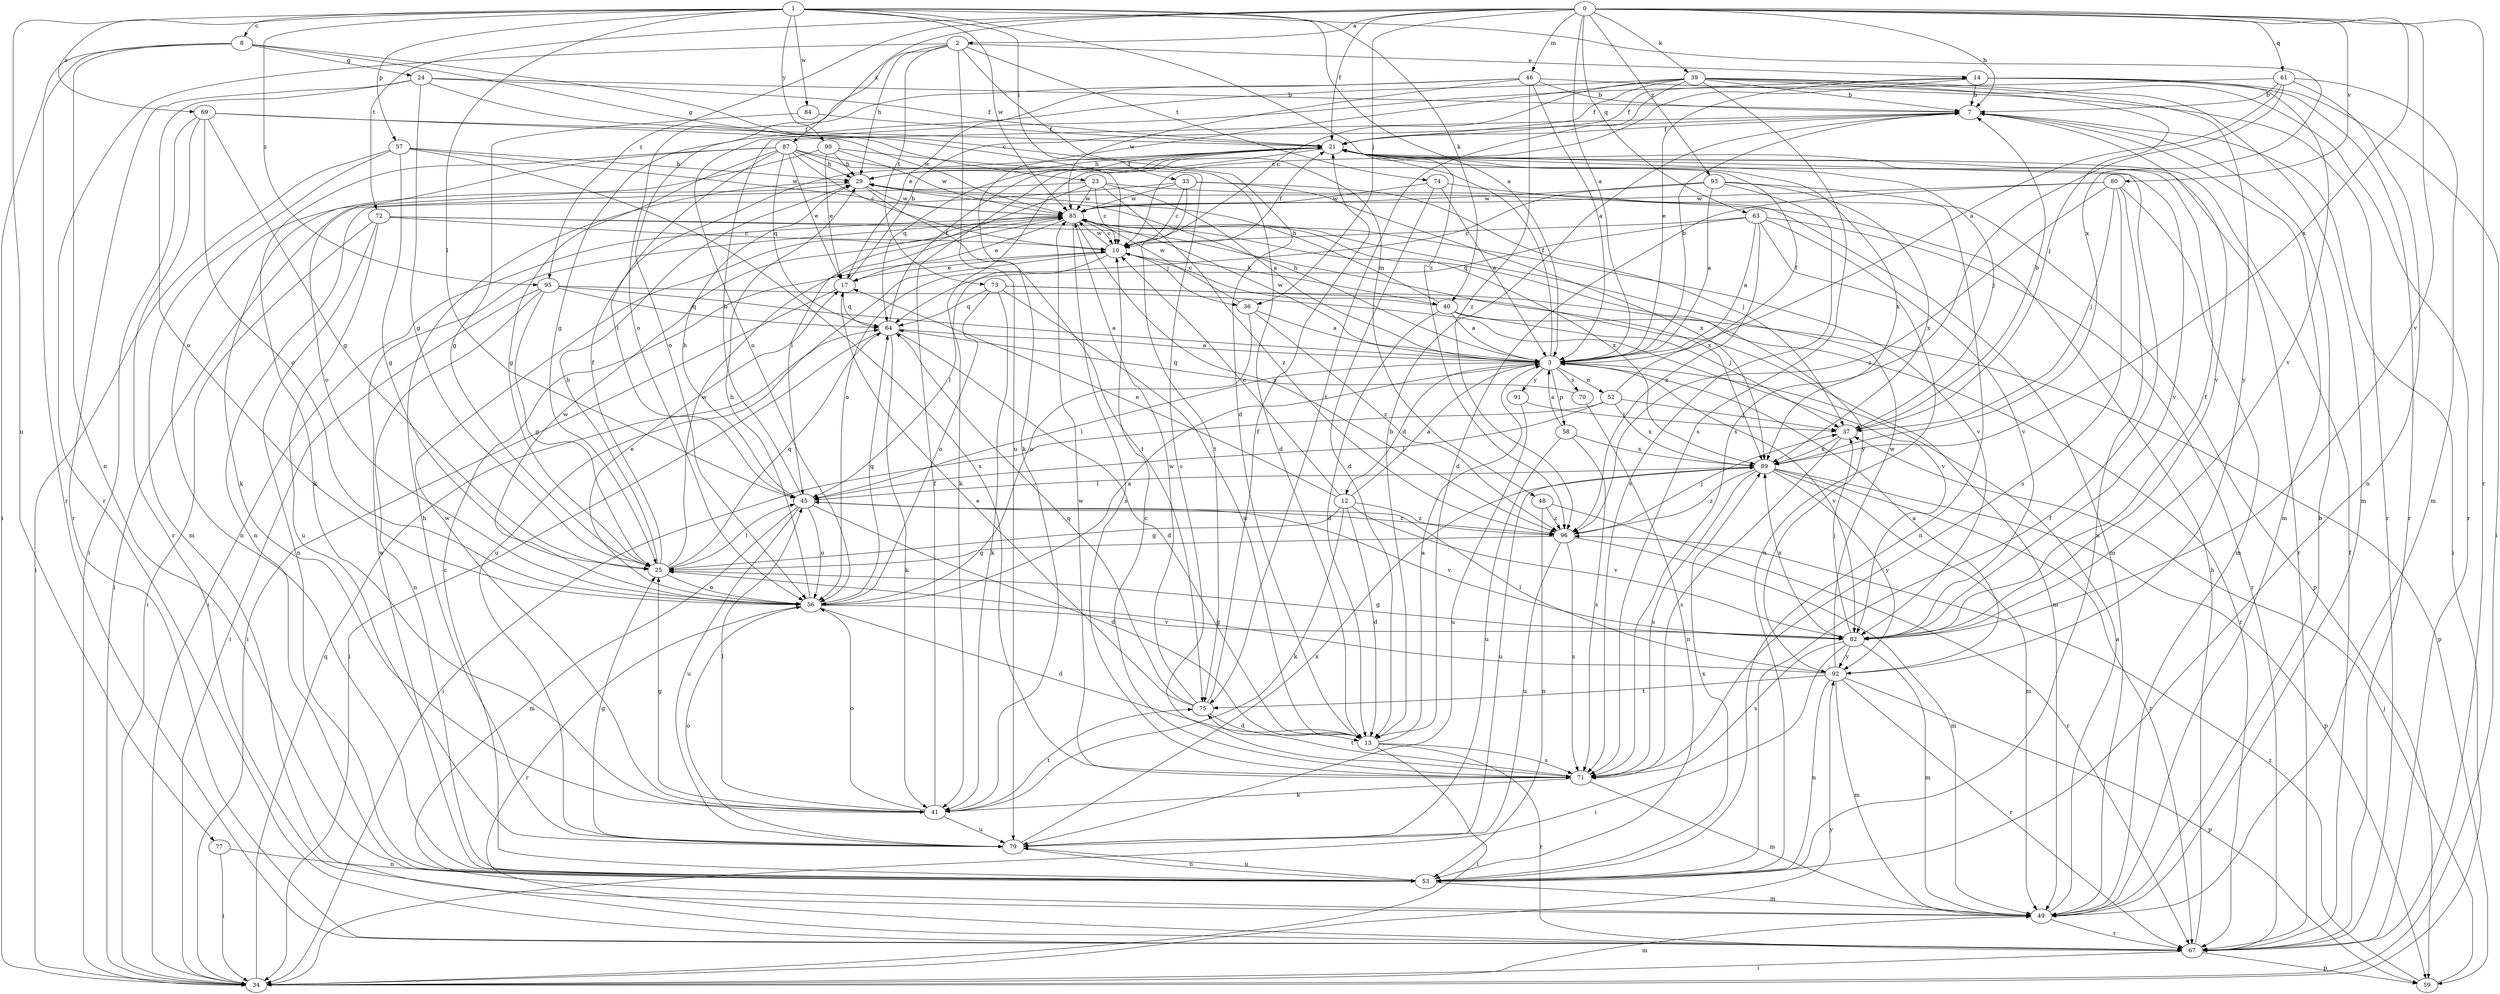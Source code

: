 strict digraph  {
0;
1;
2;
3;
7;
8;
10;
12;
13;
14;
17;
21;
23;
24;
25;
29;
33;
34;
36;
37;
39;
40;
41;
45;
46;
48;
49;
52;
53;
56;
57;
58;
59;
61;
63;
64;
67;
69;
70;
71;
72;
73;
74;
75;
77;
79;
80;
82;
84;
85;
87;
89;
90;
91;
92;
93;
95;
96;
0 -> 2  [label=a];
0 -> 3  [label=a];
0 -> 7  [label=b];
0 -> 21  [label=f];
0 -> 36  [label=j];
0 -> 39  [label=k];
0 -> 46  [label=m];
0 -> 61  [label=q];
0 -> 63  [label=q];
0 -> 67  [label=r];
0 -> 72  [label=t];
0 -> 80  [label=v];
0 -> 82  [label=v];
0 -> 87  [label=x];
0 -> 89  [label=x];
0 -> 93  [label=z];
0 -> 95  [label=z];
1 -> 3  [label=a];
1 -> 8  [label=c];
1 -> 33  [label=i];
1 -> 40  [label=k];
1 -> 45  [label=l];
1 -> 57  [label=p];
1 -> 69  [label=s];
1 -> 77  [label=u];
1 -> 84  [label=w];
1 -> 85  [label=w];
1 -> 89  [label=x];
1 -> 90  [label=y];
1 -> 95  [label=z];
1 -> 96  [label=z];
2 -> 14  [label=e];
2 -> 29  [label=h];
2 -> 48  [label=m];
2 -> 56  [label=o];
2 -> 67  [label=r];
2 -> 73  [label=t];
2 -> 74  [label=t];
2 -> 79  [label=u];
3 -> 7  [label=b];
3 -> 12  [label=d];
3 -> 14  [label=e];
3 -> 21  [label=f];
3 -> 29  [label=h];
3 -> 45  [label=l];
3 -> 52  [label=n];
3 -> 58  [label=p];
3 -> 70  [label=s];
3 -> 82  [label=v];
3 -> 85  [label=w];
3 -> 91  [label=y];
7 -> 21  [label=f];
7 -> 34  [label=i];
7 -> 49  [label=m];
7 -> 82  [label=v];
8 -> 10  [label=c];
8 -> 23  [label=g];
8 -> 24  [label=g];
8 -> 34  [label=i];
8 -> 53  [label=n];
8 -> 67  [label=r];
10 -> 17  [label=e];
10 -> 21  [label=f];
10 -> 36  [label=j];
10 -> 40  [label=k];
10 -> 45  [label=l];
10 -> 79  [label=u];
10 -> 85  [label=w];
12 -> 3  [label=a];
12 -> 10  [label=c];
12 -> 13  [label=d];
12 -> 17  [label=e];
12 -> 25  [label=g];
12 -> 41  [label=k];
12 -> 82  [label=v];
12 -> 96  [label=z];
13 -> 3  [label=a];
13 -> 7  [label=b];
13 -> 34  [label=i];
13 -> 67  [label=r];
13 -> 71  [label=s];
14 -> 7  [label=b];
14 -> 10  [label=c];
14 -> 21  [label=f];
14 -> 34  [label=i];
14 -> 67  [label=r];
14 -> 82  [label=v];
17 -> 7  [label=b];
17 -> 34  [label=i];
17 -> 64  [label=q];
21 -> 29  [label=h];
21 -> 37  [label=j];
21 -> 41  [label=k];
21 -> 64  [label=q];
21 -> 67  [label=r];
21 -> 89  [label=x];
23 -> 3  [label=a];
23 -> 10  [label=c];
23 -> 34  [label=i];
23 -> 45  [label=l];
23 -> 59  [label=p];
23 -> 85  [label=w];
23 -> 96  [label=z];
24 -> 7  [label=b];
24 -> 13  [label=d];
24 -> 21  [label=f];
24 -> 25  [label=g];
24 -> 56  [label=o];
24 -> 67  [label=r];
25 -> 21  [label=f];
25 -> 29  [label=h];
25 -> 45  [label=l];
25 -> 56  [label=o];
25 -> 64  [label=q];
25 -> 85  [label=w];
29 -> 21  [label=f];
29 -> 53  [label=n];
29 -> 75  [label=t];
29 -> 85  [label=w];
33 -> 10  [label=c];
33 -> 37  [label=j];
33 -> 53  [label=n];
33 -> 75  [label=t];
33 -> 85  [label=w];
33 -> 89  [label=x];
34 -> 49  [label=m];
34 -> 64  [label=q];
34 -> 92  [label=y];
36 -> 3  [label=a];
36 -> 56  [label=o];
36 -> 85  [label=w];
36 -> 96  [label=z];
37 -> 7  [label=b];
37 -> 71  [label=s];
37 -> 89  [label=x];
39 -> 7  [label=b];
39 -> 10  [label=c];
39 -> 21  [label=f];
39 -> 25  [label=g];
39 -> 37  [label=j];
39 -> 41  [label=k];
39 -> 49  [label=m];
39 -> 67  [label=r];
39 -> 71  [label=s];
39 -> 75  [label=t];
39 -> 92  [label=y];
40 -> 3  [label=a];
40 -> 10  [label=c];
40 -> 13  [label=d];
40 -> 29  [label=h];
40 -> 37  [label=j];
40 -> 59  [label=p];
41 -> 21  [label=f];
41 -> 25  [label=g];
41 -> 45  [label=l];
41 -> 56  [label=o];
41 -> 75  [label=t];
41 -> 79  [label=u];
41 -> 85  [label=w];
45 -> 7  [label=b];
45 -> 13  [label=d];
45 -> 29  [label=h];
45 -> 49  [label=m];
45 -> 56  [label=o];
45 -> 79  [label=u];
45 -> 82  [label=v];
45 -> 96  [label=z];
46 -> 3  [label=a];
46 -> 7  [label=b];
46 -> 17  [label=e];
46 -> 56  [label=o];
46 -> 67  [label=r];
46 -> 85  [label=w];
46 -> 96  [label=z];
48 -> 53  [label=n];
48 -> 67  [label=r];
48 -> 96  [label=z];
49 -> 3  [label=a];
49 -> 7  [label=b];
49 -> 67  [label=r];
52 -> 21  [label=f];
52 -> 34  [label=i];
52 -> 37  [label=j];
52 -> 45  [label=l];
52 -> 89  [label=x];
53 -> 10  [label=c];
53 -> 21  [label=f];
53 -> 49  [label=m];
53 -> 79  [label=u];
53 -> 85  [label=w];
53 -> 89  [label=x];
56 -> 3  [label=a];
56 -> 13  [label=d];
56 -> 17  [label=e];
56 -> 29  [label=h];
56 -> 64  [label=q];
56 -> 67  [label=r];
56 -> 82  [label=v];
56 -> 85  [label=w];
57 -> 25  [label=g];
57 -> 29  [label=h];
57 -> 34  [label=i];
57 -> 49  [label=m];
57 -> 71  [label=s];
57 -> 85  [label=w];
58 -> 3  [label=a];
58 -> 71  [label=s];
58 -> 79  [label=u];
58 -> 89  [label=x];
59 -> 37  [label=j];
59 -> 96  [label=z];
61 -> 3  [label=a];
61 -> 7  [label=b];
61 -> 49  [label=m];
61 -> 53  [label=n];
61 -> 56  [label=o];
61 -> 71  [label=s];
63 -> 3  [label=a];
63 -> 10  [label=c];
63 -> 53  [label=n];
63 -> 64  [label=q];
63 -> 67  [label=r];
63 -> 82  [label=v];
63 -> 96  [label=z];
64 -> 3  [label=a];
64 -> 13  [label=d];
64 -> 21  [label=f];
64 -> 34  [label=i];
64 -> 41  [label=k];
67 -> 21  [label=f];
67 -> 29  [label=h];
67 -> 34  [label=i];
67 -> 59  [label=p];
69 -> 21  [label=f];
69 -> 25  [label=g];
69 -> 34  [label=i];
69 -> 56  [label=o];
69 -> 67  [label=r];
69 -> 85  [label=w];
70 -> 53  [label=n];
70 -> 64  [label=q];
71 -> 10  [label=c];
71 -> 41  [label=k];
71 -> 49  [label=m];
71 -> 75  [label=t];
71 -> 85  [label=w];
72 -> 10  [label=c];
72 -> 34  [label=i];
72 -> 53  [label=n];
72 -> 79  [label=u];
72 -> 82  [label=v];
72 -> 89  [label=x];
73 -> 13  [label=d];
73 -> 41  [label=k];
73 -> 49  [label=m];
73 -> 56  [label=o];
73 -> 64  [label=q];
73 -> 67  [label=r];
74 -> 3  [label=a];
74 -> 13  [label=d];
74 -> 49  [label=m];
74 -> 85  [label=w];
75 -> 13  [label=d];
75 -> 17  [label=e];
75 -> 21  [label=f];
75 -> 64  [label=q];
75 -> 85  [label=w];
77 -> 34  [label=i];
77 -> 53  [label=n];
79 -> 25  [label=g];
79 -> 29  [label=h];
79 -> 53  [label=n];
79 -> 56  [label=o];
79 -> 89  [label=x];
80 -> 13  [label=d];
80 -> 37  [label=j];
80 -> 49  [label=m];
80 -> 53  [label=n];
80 -> 71  [label=s];
80 -> 85  [label=w];
80 -> 96  [label=z];
82 -> 21  [label=f];
82 -> 25  [label=g];
82 -> 34  [label=i];
82 -> 37  [label=j];
82 -> 49  [label=m];
82 -> 71  [label=s];
82 -> 89  [label=x];
82 -> 92  [label=y];
84 -> 21  [label=f];
84 -> 25  [label=g];
85 -> 10  [label=c];
85 -> 17  [label=e];
85 -> 34  [label=i];
85 -> 71  [label=s];
85 -> 89  [label=x];
85 -> 92  [label=y];
85 -> 96  [label=z];
87 -> 10  [label=c];
87 -> 13  [label=d];
87 -> 17  [label=e];
87 -> 25  [label=g];
87 -> 29  [label=h];
87 -> 41  [label=k];
87 -> 45  [label=l];
87 -> 56  [label=o];
87 -> 64  [label=q];
87 -> 71  [label=s];
89 -> 45  [label=l];
89 -> 49  [label=m];
89 -> 59  [label=p];
89 -> 67  [label=r];
89 -> 71  [label=s];
89 -> 79  [label=u];
89 -> 92  [label=y];
89 -> 96  [label=z];
90 -> 17  [label=e];
90 -> 29  [label=h];
90 -> 41  [label=k];
90 -> 82  [label=v];
90 -> 85  [label=w];
91 -> 37  [label=j];
91 -> 79  [label=u];
92 -> 3  [label=a];
92 -> 25  [label=g];
92 -> 45  [label=l];
92 -> 49  [label=m];
92 -> 53  [label=n];
92 -> 59  [label=p];
92 -> 67  [label=r];
92 -> 75  [label=t];
92 -> 85  [label=w];
93 -> 3  [label=a];
93 -> 53  [label=n];
93 -> 56  [label=o];
93 -> 71  [label=s];
93 -> 85  [label=w];
93 -> 89  [label=x];
95 -> 3  [label=a];
95 -> 25  [label=g];
95 -> 34  [label=i];
95 -> 53  [label=n];
95 -> 64  [label=q];
95 -> 82  [label=v];
96 -> 25  [label=g];
96 -> 37  [label=j];
96 -> 49  [label=m];
96 -> 71  [label=s];
96 -> 79  [label=u];
}
